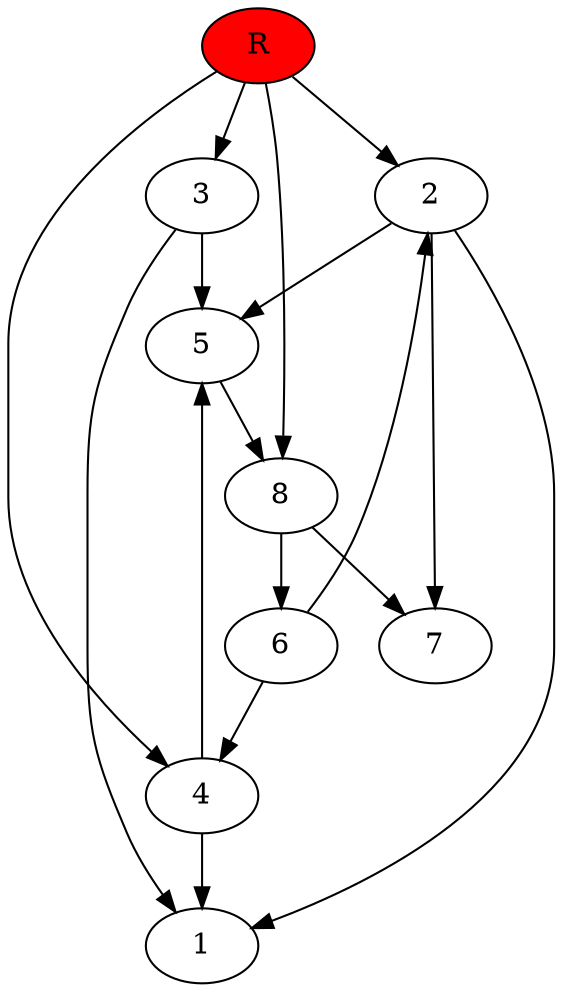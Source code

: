 digraph prb27567 {
	1
	2
	3
	4
	5
	6
	7
	8
	R [fillcolor="#ff0000" style=filled]
	2 -> 1
	2 -> 5
	2 -> 7
	3 -> 1
	3 -> 5
	4 -> 1
	4 -> 5
	5 -> 8
	6 -> 2
	6 -> 4
	8 -> 6
	8 -> 7
	R -> 2
	R -> 3
	R -> 4
	R -> 8
}
